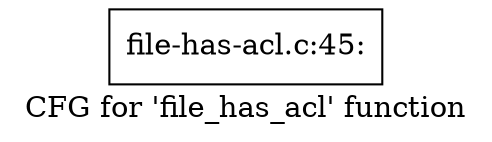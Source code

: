 digraph "CFG for 'file_has_acl' function" {
	label="CFG for 'file_has_acl' function";

	Node0xd9d8430 [shape=record,label="{file-has-acl.c:45:}"];
}
